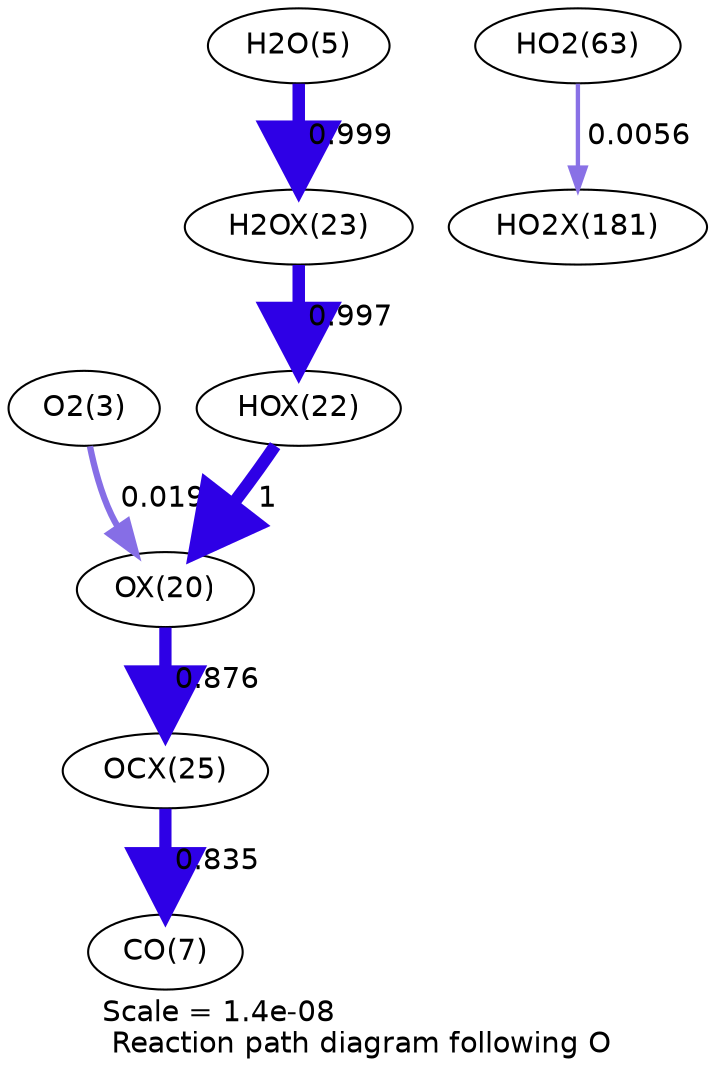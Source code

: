 digraph reaction_paths {
center=1;
s5 -> s26[fontname="Helvetica", penwidth=3.04, arrowsize=1.52, color="0.7, 0.52, 0.9"
, label=" 0.0199"];
s28 -> s26[fontname="Helvetica", penwidth=6, arrowsize=3, color="0.7, 1.5, 0.9"
, label=" 1"];
s26 -> s31[fontname="Helvetica", penwidth=5.9, arrowsize=2.95, color="0.7, 1.38, 0.9"
, label=" 0.876"];
s29 -> s28[fontname="Helvetica", penwidth=6, arrowsize=3, color="0.7, 1.5, 0.9"
, label=" 0.997"];
s7 -> s29[fontname="Helvetica", penwidth=6, arrowsize=3, color="0.7, 1.5, 0.9"
, label=" 0.999"];
s31 -> s9[fontname="Helvetica", penwidth=5.86, arrowsize=2.93, color="0.7, 1.33, 0.9"
, label=" 0.835"];
s21 -> s39[fontname="Helvetica", penwidth=2.08, arrowsize=1.04, color="0.7, 0.506, 0.9"
, label=" 0.0056"];
s5 [ fontname="Helvetica", label="O2(3)"];
s7 [ fontname="Helvetica", label="H2O(5)"];
s9 [ fontname="Helvetica", label="CO(7)"];
s21 [ fontname="Helvetica", label="HO2(63)"];
s26 [ fontname="Helvetica", label="OX(20)"];
s28 [ fontname="Helvetica", label="HOX(22)"];
s29 [ fontname="Helvetica", label="H2OX(23)"];
s31 [ fontname="Helvetica", label="OCX(25)"];
s39 [ fontname="Helvetica", label="HO2X(181)"];
 label = "Scale = 1.4e-08\l Reaction path diagram following O";
 fontname = "Helvetica";
}
